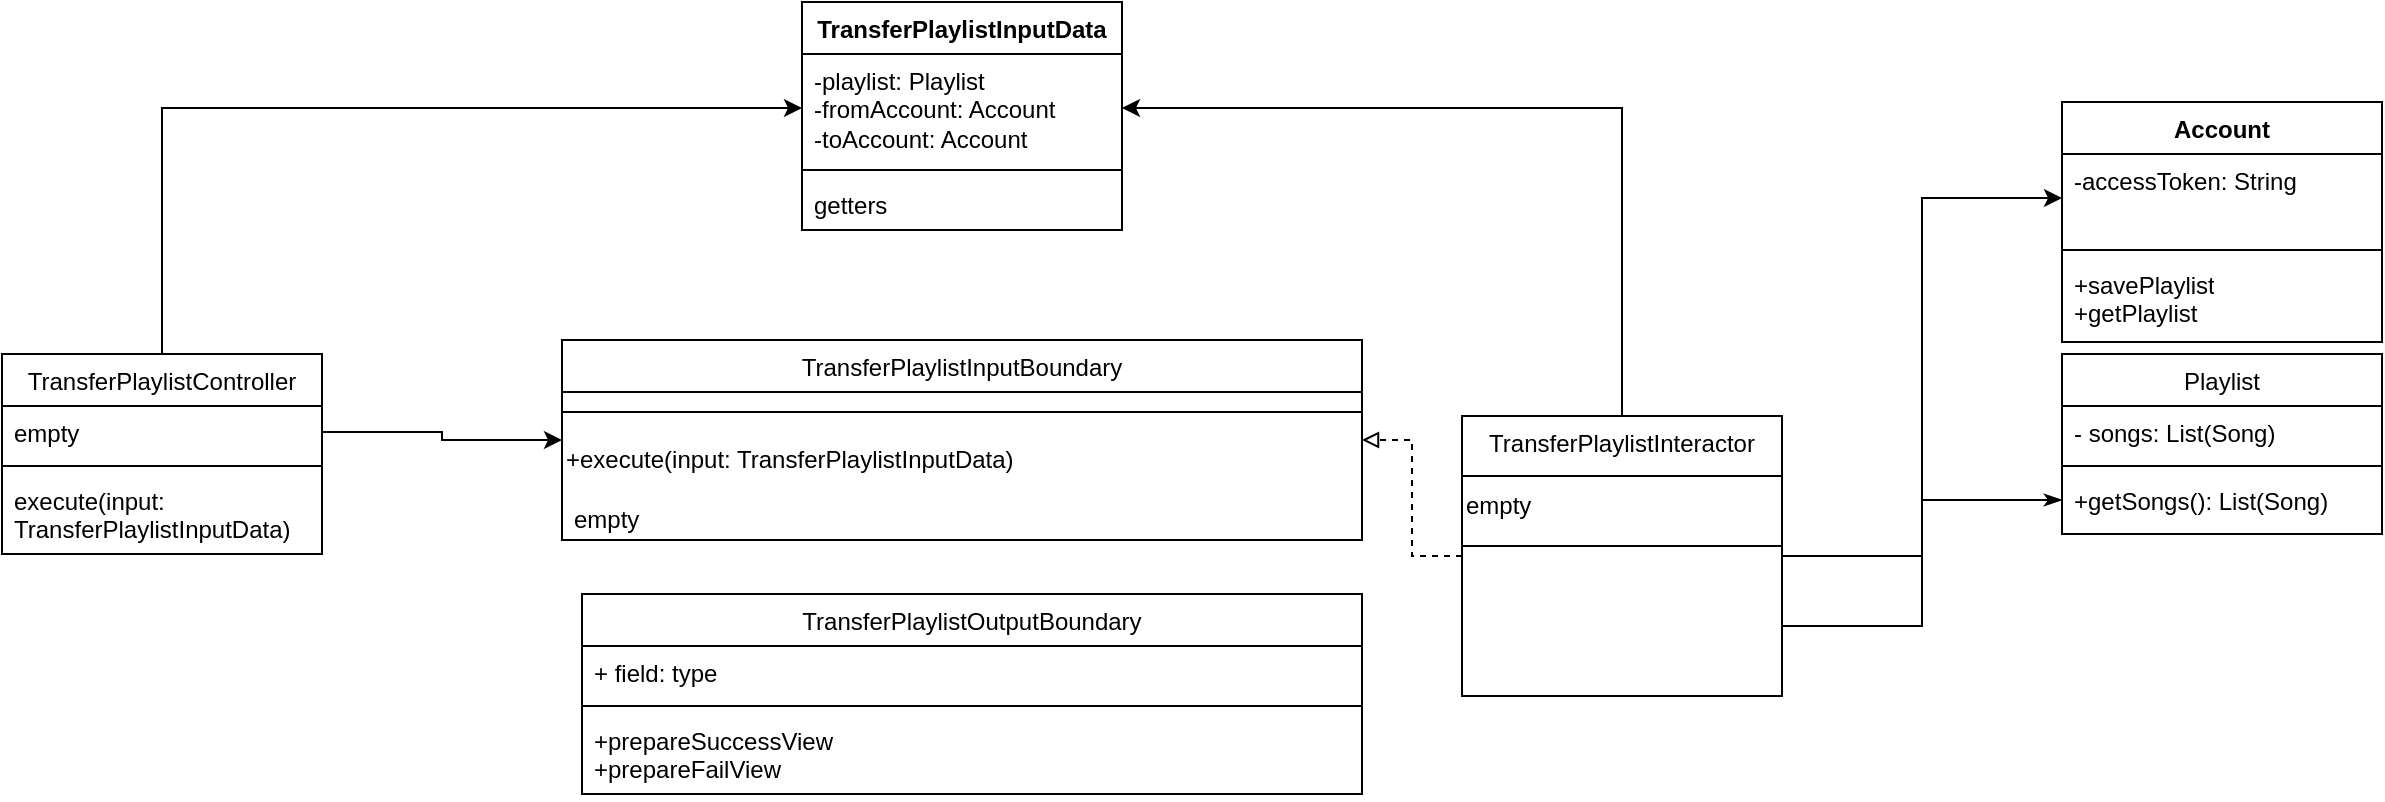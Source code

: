 <mxfile version="22.0.6" type="github">
  <diagram id="C5RBs43oDa-KdzZeNtuy" name="Page-1">
    <mxGraphModel dx="1621" dy="432" grid="1" gridSize="10" guides="1" tooltips="1" connect="1" arrows="1" fold="1" page="1" pageScale="1" pageWidth="827" pageHeight="1169" math="0" shadow="0">
      <root>
        <mxCell id="WIyWlLk6GJQsqaUBKTNV-0" />
        <mxCell id="WIyWlLk6GJQsqaUBKTNV-1" parent="WIyWlLk6GJQsqaUBKTNV-0" />
        <mxCell id="zkfFHV4jXpPFQw0GAbJ--17" value="Playlist" style="swimlane;fontStyle=0;align=center;verticalAlign=top;childLayout=stackLayout;horizontal=1;startSize=26;horizontalStack=0;resizeParent=1;resizeLast=0;collapsible=1;marginBottom=0;rounded=0;shadow=0;strokeWidth=1;" parent="WIyWlLk6GJQsqaUBKTNV-1" vertex="1">
          <mxGeometry x="520" y="190" width="160" height="90" as="geometry">
            <mxRectangle x="550" y="140" width="160" height="26" as="alternateBounds" />
          </mxGeometry>
        </mxCell>
        <mxCell id="zkfFHV4jXpPFQw0GAbJ--18" value="- songs: List(Song)" style="text;align=left;verticalAlign=top;spacingLeft=4;spacingRight=4;overflow=hidden;rotatable=0;points=[[0,0.5],[1,0.5]];portConstraint=eastwest;" parent="zkfFHV4jXpPFQw0GAbJ--17" vertex="1">
          <mxGeometry y="26" width="160" height="26" as="geometry" />
        </mxCell>
        <mxCell id="zkfFHV4jXpPFQw0GAbJ--23" value="" style="line;html=1;strokeWidth=1;align=left;verticalAlign=middle;spacingTop=-1;spacingLeft=3;spacingRight=3;rotatable=0;labelPosition=right;points=[];portConstraint=eastwest;" parent="zkfFHV4jXpPFQw0GAbJ--17" vertex="1">
          <mxGeometry y="52" width="160" height="8" as="geometry" />
        </mxCell>
        <mxCell id="zkfFHV4jXpPFQw0GAbJ--24" value="+getSongs(): List(Song)" style="text;align=left;verticalAlign=top;spacingLeft=4;spacingRight=4;overflow=hidden;rotatable=0;points=[[0,0.5],[1,0.5]];portConstraint=eastwest;" parent="zkfFHV4jXpPFQw0GAbJ--17" vertex="1">
          <mxGeometry y="60" width="160" height="26" as="geometry" />
        </mxCell>
        <mxCell id="FWjhORSHCmt4BxpfR0n8-0" style="edgeStyle=orthogonalEdgeStyle;rounded=0;orthogonalLoop=1;jettySize=auto;html=1;exitX=1;exitY=0.75;exitDx=0;exitDy=0;entryX=0;entryY=0.5;entryDx=0;entryDy=0;endArrow=classicThin;endFill=1;" edge="1" parent="WIyWlLk6GJQsqaUBKTNV-1" source="zkfFHV4jXpPFQw0GAbJ--0" target="zkfFHV4jXpPFQw0GAbJ--24">
          <mxGeometry relative="1" as="geometry">
            <mxPoint x="389.68" y="319.67" as="sourcePoint" />
            <mxPoint x="534" y="280" as="targetPoint" />
          </mxGeometry>
        </mxCell>
        <mxCell id="FWjhORSHCmt4BxpfR0n8-2" value="&lt;span style=&quot;font-weight: normal;&quot;&gt;TransferPlaylistInputBoundary&lt;/span&gt;" style="swimlane;fontStyle=1;align=center;verticalAlign=top;childLayout=stackLayout;horizontal=1;startSize=26;horizontalStack=0;resizeParent=1;resizeParentMax=0;resizeLast=0;collapsible=1;marginBottom=0;whiteSpace=wrap;html=1;" vertex="1" parent="WIyWlLk6GJQsqaUBKTNV-1">
          <mxGeometry x="-230" y="183" width="400" height="100" as="geometry" />
        </mxCell>
        <mxCell id="FWjhORSHCmt4BxpfR0n8-4" value="" style="line;strokeWidth=1;fillColor=none;align=left;verticalAlign=middle;spacingTop=-1;spacingLeft=3;spacingRight=3;rotatable=0;labelPosition=right;points=[];portConstraint=eastwest;strokeColor=inherit;" vertex="1" parent="FWjhORSHCmt4BxpfR0n8-2">
          <mxGeometry y="26" width="400" height="20" as="geometry" />
        </mxCell>
        <mxCell id="FWjhORSHCmt4BxpfR0n8-9" value="+execute(input: TransferPlaylistInputData)" style="text;html=1;align=left;verticalAlign=top;resizable=0;points=[];autosize=1;strokeColor=none;fillColor=none;horizontal=1;" vertex="1" parent="FWjhORSHCmt4BxpfR0n8-2">
          <mxGeometry y="46" width="400" height="30" as="geometry" />
        </mxCell>
        <mxCell id="FWjhORSHCmt4BxpfR0n8-5" value="empty" style="text;strokeColor=none;fillColor=none;align=left;verticalAlign=top;spacingLeft=4;spacingRight=4;overflow=hidden;rotatable=0;points=[[0,0.5],[1,0.5]];portConstraint=eastwest;whiteSpace=wrap;html=1;" vertex="1" parent="FWjhORSHCmt4BxpfR0n8-2">
          <mxGeometry y="76" width="400" height="24" as="geometry" />
        </mxCell>
        <mxCell id="FWjhORSHCmt4BxpfR0n8-20" style="edgeStyle=orthogonalEdgeStyle;rounded=0;orthogonalLoop=1;jettySize=auto;html=1;entryX=1;entryY=0.5;entryDx=0;entryDy=0;" edge="1" parent="WIyWlLk6GJQsqaUBKTNV-1" source="zkfFHV4jXpPFQw0GAbJ--0" target="FWjhORSHCmt4BxpfR0n8-16">
          <mxGeometry relative="1" as="geometry" />
        </mxCell>
        <mxCell id="FWjhORSHCmt4BxpfR0n8-27" style="edgeStyle=orthogonalEdgeStyle;rounded=0;orthogonalLoop=1;jettySize=auto;html=1;exitX=1;exitY=0.5;exitDx=0;exitDy=0;" edge="1" parent="WIyWlLk6GJQsqaUBKTNV-1" source="zkfFHV4jXpPFQw0GAbJ--0" target="FWjhORSHCmt4BxpfR0n8-24">
          <mxGeometry relative="1" as="geometry" />
        </mxCell>
        <mxCell id="zkfFHV4jXpPFQw0GAbJ--0" value="TransferPlaylistInteractor" style="swimlane;fontStyle=0;align=center;verticalAlign=top;childLayout=stackLayout;horizontal=1;startSize=30;horizontalStack=0;resizeParent=1;resizeLast=0;collapsible=1;marginBottom=0;rounded=0;shadow=0;strokeWidth=1;" parent="WIyWlLk6GJQsqaUBKTNV-1" vertex="1">
          <mxGeometry x="220" y="221" width="160" height="140" as="geometry">
            <mxRectangle x="230" y="140" width="160" height="26" as="alternateBounds" />
          </mxGeometry>
        </mxCell>
        <mxCell id="FWjhORSHCmt4BxpfR0n8-7" value="empty" style="text;html=1;align=left;verticalAlign=middle;resizable=0;points=[];autosize=1;strokeColor=none;fillColor=none;" vertex="1" parent="zkfFHV4jXpPFQw0GAbJ--0">
          <mxGeometry y="30" width="160" height="30" as="geometry" />
        </mxCell>
        <mxCell id="zkfFHV4jXpPFQw0GAbJ--4" value="" style="line;html=1;strokeWidth=1;align=left;verticalAlign=middle;spacingTop=-1;spacingLeft=3;spacingRight=3;rotatable=0;labelPosition=right;points=[];portConstraint=eastwest;" parent="zkfFHV4jXpPFQw0GAbJ--0" vertex="1">
          <mxGeometry y="60" width="160" height="10" as="geometry" />
        </mxCell>
        <mxCell id="FWjhORSHCmt4BxpfR0n8-10" style="edgeStyle=orthogonalEdgeStyle;rounded=0;orthogonalLoop=1;jettySize=auto;html=1;exitX=0;exitY=0.5;exitDx=0;exitDy=0;entryX=1;entryY=0.5;entryDx=0;entryDy=0;endArrow=block;endFill=0;dashed=1;" edge="1" parent="WIyWlLk6GJQsqaUBKTNV-1" source="zkfFHV4jXpPFQw0GAbJ--0" target="FWjhORSHCmt4BxpfR0n8-2">
          <mxGeometry relative="1" as="geometry">
            <mxPoint x="220" y="199" as="sourcePoint" />
          </mxGeometry>
        </mxCell>
        <mxCell id="FWjhORSHCmt4BxpfR0n8-22" style="edgeStyle=orthogonalEdgeStyle;rounded=0;orthogonalLoop=1;jettySize=auto;html=1;exitX=0.5;exitY=0;exitDx=0;exitDy=0;entryX=0;entryY=0.5;entryDx=0;entryDy=0;" edge="1" parent="WIyWlLk6GJQsqaUBKTNV-1" source="FWjhORSHCmt4BxpfR0n8-11" target="FWjhORSHCmt4BxpfR0n8-16">
          <mxGeometry relative="1" as="geometry" />
        </mxCell>
        <mxCell id="FWjhORSHCmt4BxpfR0n8-11" value="&lt;span style=&quot;font-weight: 400;&quot;&gt;TransferPlaylistController&lt;/span&gt;" style="swimlane;fontStyle=1;align=center;verticalAlign=top;childLayout=stackLayout;horizontal=1;startSize=26;horizontalStack=0;resizeParent=1;resizeParentMax=0;resizeLast=0;collapsible=1;marginBottom=0;whiteSpace=wrap;html=1;" vertex="1" parent="WIyWlLk6GJQsqaUBKTNV-1">
          <mxGeometry x="-510" y="190" width="160" height="100" as="geometry" />
        </mxCell>
        <mxCell id="FWjhORSHCmt4BxpfR0n8-12" value="empty" style="text;strokeColor=none;fillColor=none;align=left;verticalAlign=top;spacingLeft=4;spacingRight=4;overflow=hidden;rotatable=0;points=[[0,0.5],[1,0.5]];portConstraint=eastwest;whiteSpace=wrap;html=1;" vertex="1" parent="FWjhORSHCmt4BxpfR0n8-11">
          <mxGeometry y="26" width="160" height="26" as="geometry" />
        </mxCell>
        <mxCell id="FWjhORSHCmt4BxpfR0n8-13" value="" style="line;strokeWidth=1;fillColor=none;align=left;verticalAlign=middle;spacingTop=-1;spacingLeft=3;spacingRight=3;rotatable=0;labelPosition=right;points=[];portConstraint=eastwest;strokeColor=inherit;" vertex="1" parent="FWjhORSHCmt4BxpfR0n8-11">
          <mxGeometry y="52" width="160" height="8" as="geometry" />
        </mxCell>
        <mxCell id="FWjhORSHCmt4BxpfR0n8-14" value="execute(input: TransferPlaylistInputData)" style="text;strokeColor=none;fillColor=none;align=left;verticalAlign=top;spacingLeft=4;spacingRight=4;overflow=hidden;rotatable=0;points=[[0,0.5],[1,0.5]];portConstraint=eastwest;whiteSpace=wrap;html=1;" vertex="1" parent="FWjhORSHCmt4BxpfR0n8-11">
          <mxGeometry y="60" width="160" height="40" as="geometry" />
        </mxCell>
        <mxCell id="FWjhORSHCmt4BxpfR0n8-15" value="TransferPlaylistInputData" style="swimlane;fontStyle=1;align=center;verticalAlign=top;childLayout=stackLayout;horizontal=1;startSize=26;horizontalStack=0;resizeParent=1;resizeParentMax=0;resizeLast=0;collapsible=1;marginBottom=0;whiteSpace=wrap;html=1;" vertex="1" parent="WIyWlLk6GJQsqaUBKTNV-1">
          <mxGeometry x="-110" y="14" width="160" height="114" as="geometry" />
        </mxCell>
        <mxCell id="FWjhORSHCmt4BxpfR0n8-16" value="-playlist: Playlist&lt;br&gt;-fromAccount: Account&lt;br&gt;-toAccount: Account" style="text;strokeColor=none;fillColor=none;align=left;verticalAlign=top;spacingLeft=4;spacingRight=4;overflow=hidden;rotatable=0;points=[[0,0.5],[1,0.5]];portConstraint=eastwest;whiteSpace=wrap;html=1;" vertex="1" parent="FWjhORSHCmt4BxpfR0n8-15">
          <mxGeometry y="26" width="160" height="54" as="geometry" />
        </mxCell>
        <mxCell id="FWjhORSHCmt4BxpfR0n8-17" value="" style="line;strokeWidth=1;fillColor=none;align=left;verticalAlign=middle;spacingTop=-1;spacingLeft=3;spacingRight=3;rotatable=0;labelPosition=right;points=[];portConstraint=eastwest;strokeColor=inherit;" vertex="1" parent="FWjhORSHCmt4BxpfR0n8-15">
          <mxGeometry y="80" width="160" height="8" as="geometry" />
        </mxCell>
        <mxCell id="FWjhORSHCmt4BxpfR0n8-18" value="getters" style="text;strokeColor=none;fillColor=none;align=left;verticalAlign=top;spacingLeft=4;spacingRight=4;overflow=hidden;rotatable=0;points=[[0,0.5],[1,0.5]];portConstraint=eastwest;whiteSpace=wrap;html=1;" vertex="1" parent="FWjhORSHCmt4BxpfR0n8-15">
          <mxGeometry y="88" width="160" height="26" as="geometry" />
        </mxCell>
        <mxCell id="FWjhORSHCmt4BxpfR0n8-21" style="edgeStyle=orthogonalEdgeStyle;rounded=0;orthogonalLoop=1;jettySize=auto;html=1;exitX=1;exitY=0.5;exitDx=0;exitDy=0;" edge="1" parent="WIyWlLk6GJQsqaUBKTNV-1" source="FWjhORSHCmt4BxpfR0n8-12" target="FWjhORSHCmt4BxpfR0n8-2">
          <mxGeometry relative="1" as="geometry" />
        </mxCell>
        <mxCell id="FWjhORSHCmt4BxpfR0n8-23" value="Account&lt;br&gt;" style="swimlane;fontStyle=1;align=center;verticalAlign=top;childLayout=stackLayout;horizontal=1;startSize=26;horizontalStack=0;resizeParent=1;resizeParentMax=0;resizeLast=0;collapsible=1;marginBottom=0;whiteSpace=wrap;html=1;" vertex="1" parent="WIyWlLk6GJQsqaUBKTNV-1">
          <mxGeometry x="520" y="64" width="160" height="120" as="geometry" />
        </mxCell>
        <mxCell id="FWjhORSHCmt4BxpfR0n8-24" value="-accessToken: String" style="text;strokeColor=none;fillColor=none;align=left;verticalAlign=top;spacingLeft=4;spacingRight=4;overflow=hidden;rotatable=0;points=[[0,0.5],[1,0.5]];portConstraint=eastwest;whiteSpace=wrap;html=1;" vertex="1" parent="FWjhORSHCmt4BxpfR0n8-23">
          <mxGeometry y="26" width="160" height="44" as="geometry" />
        </mxCell>
        <mxCell id="FWjhORSHCmt4BxpfR0n8-25" value="" style="line;strokeWidth=1;fillColor=none;align=left;verticalAlign=middle;spacingTop=-1;spacingLeft=3;spacingRight=3;rotatable=0;labelPosition=right;points=[];portConstraint=eastwest;strokeColor=inherit;" vertex="1" parent="FWjhORSHCmt4BxpfR0n8-23">
          <mxGeometry y="70" width="160" height="8" as="geometry" />
        </mxCell>
        <mxCell id="FWjhORSHCmt4BxpfR0n8-26" value="+savePlaylist&lt;br&gt;+getPlaylist" style="text;strokeColor=none;fillColor=none;align=left;verticalAlign=top;spacingLeft=4;spacingRight=4;overflow=hidden;rotatable=0;points=[[0,0.5],[1,0.5]];portConstraint=eastwest;whiteSpace=wrap;html=1;" vertex="1" parent="FWjhORSHCmt4BxpfR0n8-23">
          <mxGeometry y="78" width="160" height="42" as="geometry" />
        </mxCell>
        <mxCell id="FWjhORSHCmt4BxpfR0n8-28" value="&lt;span style=&quot;font-weight: normal;&quot;&gt;TransferPlaylistOutputBoundary&lt;br&gt;&lt;/span&gt;" style="swimlane;fontStyle=1;align=center;verticalAlign=top;childLayout=stackLayout;horizontal=1;startSize=26;horizontalStack=0;resizeParent=1;resizeParentMax=0;resizeLast=0;collapsible=1;marginBottom=0;whiteSpace=wrap;html=1;" vertex="1" parent="WIyWlLk6GJQsqaUBKTNV-1">
          <mxGeometry x="-220" y="310" width="390" height="100" as="geometry" />
        </mxCell>
        <mxCell id="FWjhORSHCmt4BxpfR0n8-29" value="+ field: type" style="text;strokeColor=none;fillColor=none;align=left;verticalAlign=top;spacingLeft=4;spacingRight=4;overflow=hidden;rotatable=0;points=[[0,0.5],[1,0.5]];portConstraint=eastwest;whiteSpace=wrap;html=1;" vertex="1" parent="FWjhORSHCmt4BxpfR0n8-28">
          <mxGeometry y="26" width="390" height="26" as="geometry" />
        </mxCell>
        <mxCell id="FWjhORSHCmt4BxpfR0n8-30" value="" style="line;strokeWidth=1;fillColor=none;align=left;verticalAlign=middle;spacingTop=-1;spacingLeft=3;spacingRight=3;rotatable=0;labelPosition=right;points=[];portConstraint=eastwest;strokeColor=inherit;" vertex="1" parent="FWjhORSHCmt4BxpfR0n8-28">
          <mxGeometry y="52" width="390" height="8" as="geometry" />
        </mxCell>
        <mxCell id="FWjhORSHCmt4BxpfR0n8-31" value="+prepareSuccessView&lt;br&gt;+prepareFailView" style="text;strokeColor=none;fillColor=none;align=left;verticalAlign=top;spacingLeft=4;spacingRight=4;overflow=hidden;rotatable=0;points=[[0,0.5],[1,0.5]];portConstraint=eastwest;whiteSpace=wrap;html=1;" vertex="1" parent="FWjhORSHCmt4BxpfR0n8-28">
          <mxGeometry y="60" width="390" height="40" as="geometry" />
        </mxCell>
      </root>
    </mxGraphModel>
  </diagram>
</mxfile>
